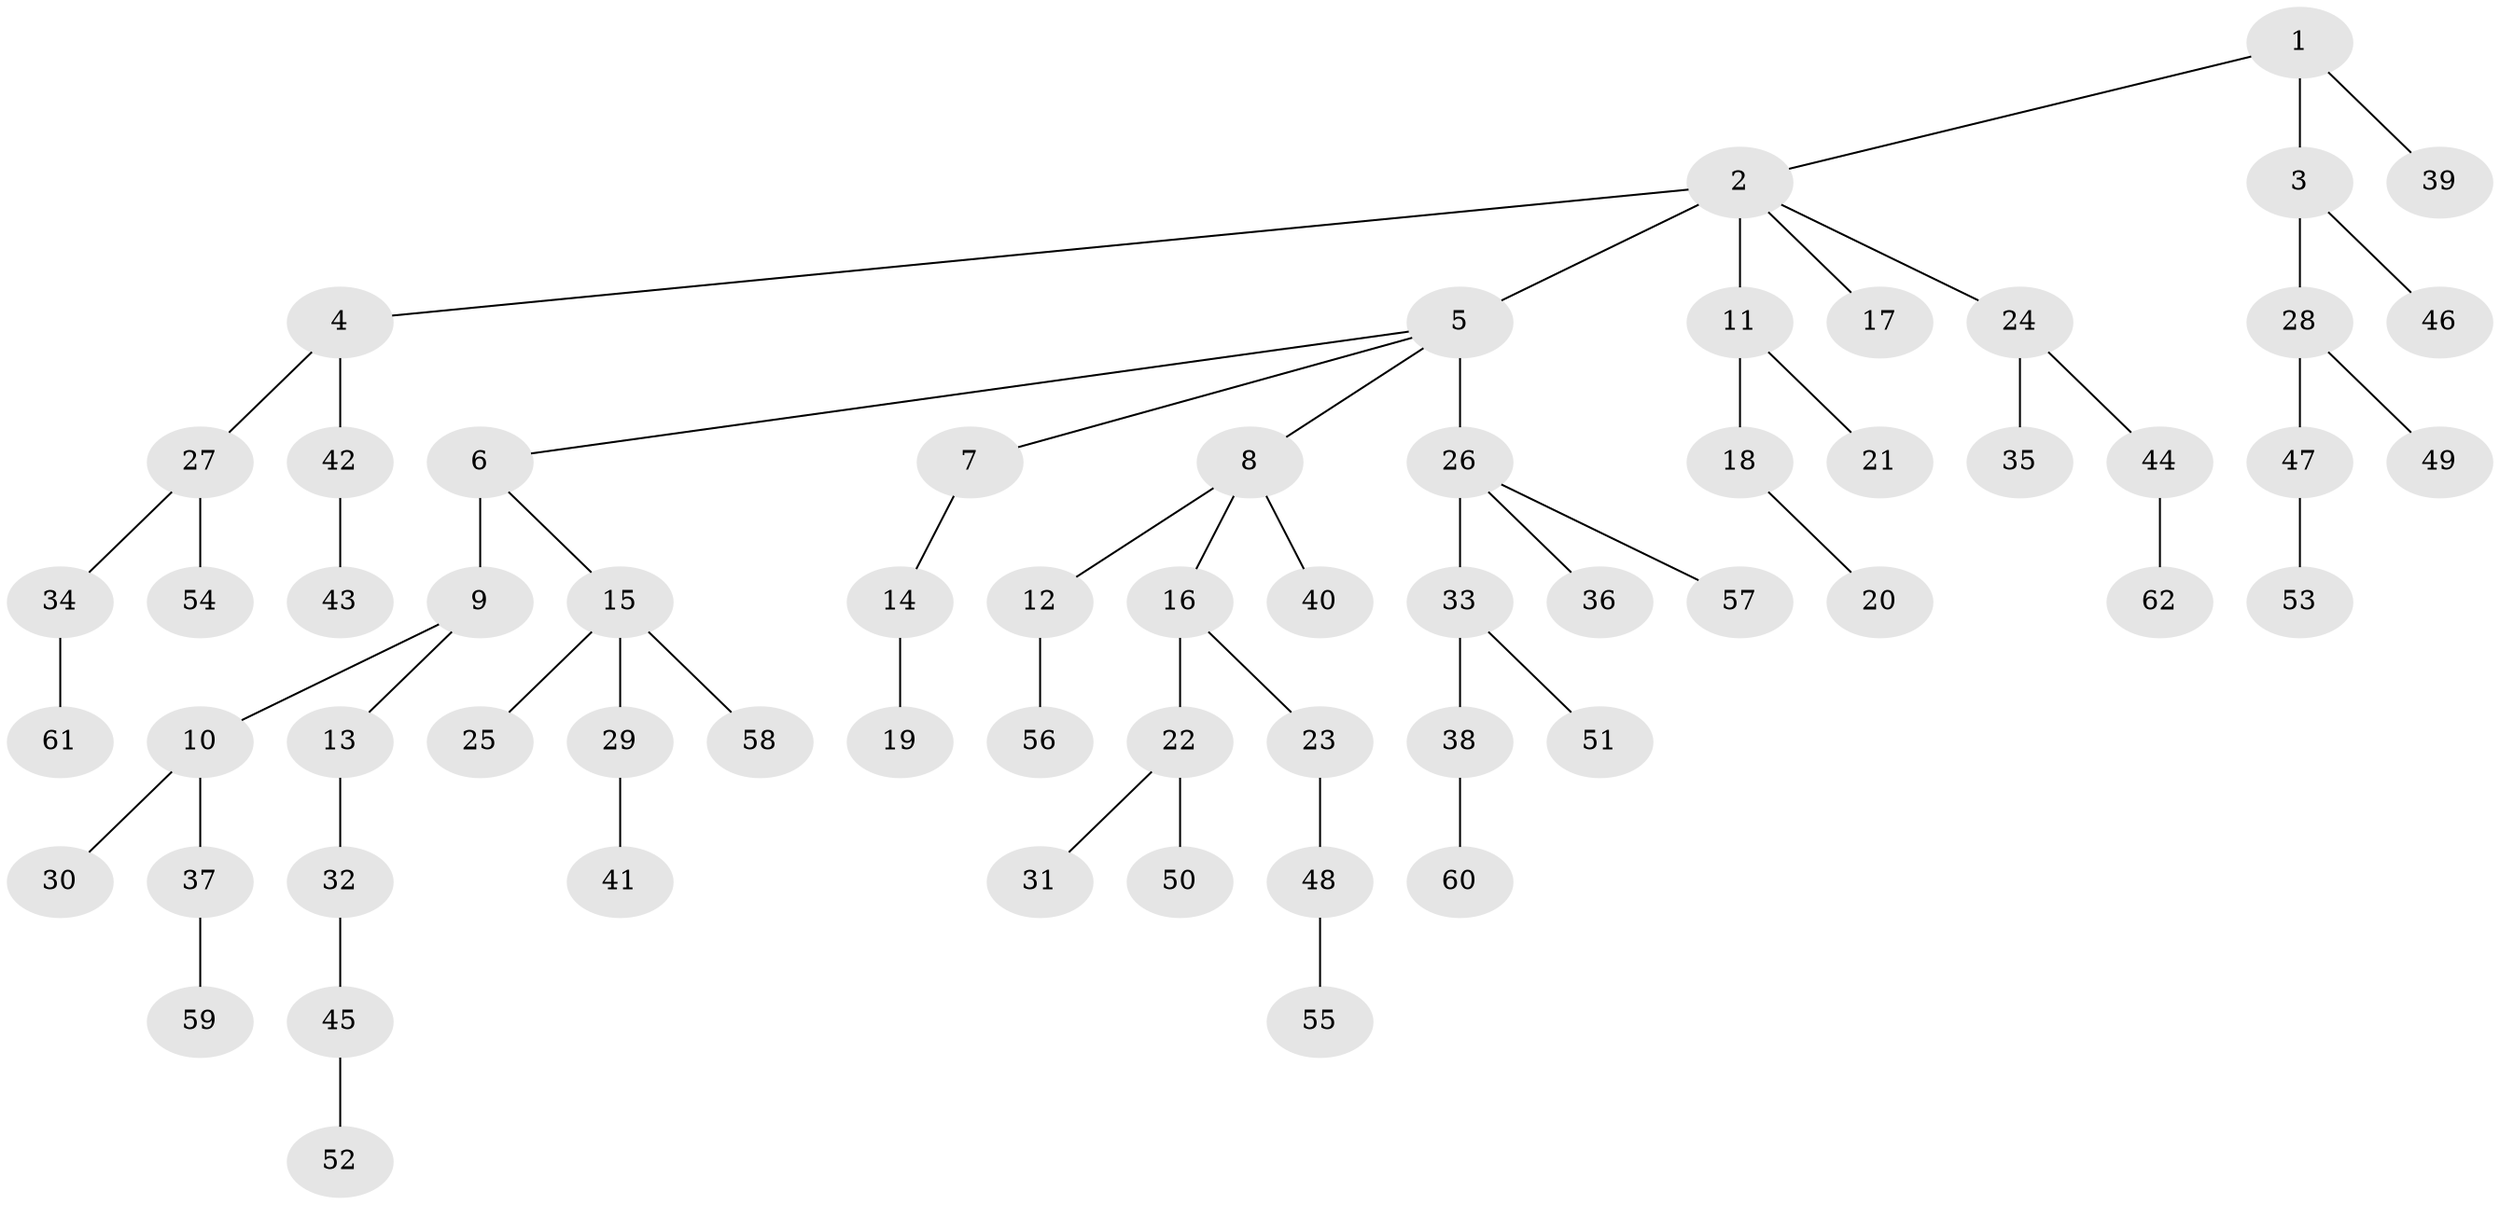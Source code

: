 // original degree distribution, {4: 0.058823529411764705, 6: 0.008403361344537815, 3: 0.18487394957983194, 8: 0.008403361344537815, 7: 0.008403361344537815, 5: 0.01680672268907563, 2: 0.2184873949579832, 1: 0.4957983193277311}
// Generated by graph-tools (version 1.1) at 2025/36/03/09/25 02:36:34]
// undirected, 62 vertices, 61 edges
graph export_dot {
graph [start="1"]
  node [color=gray90,style=filled];
  1;
  2;
  3;
  4;
  5;
  6;
  7;
  8;
  9;
  10;
  11;
  12;
  13;
  14;
  15;
  16;
  17;
  18;
  19;
  20;
  21;
  22;
  23;
  24;
  25;
  26;
  27;
  28;
  29;
  30;
  31;
  32;
  33;
  34;
  35;
  36;
  37;
  38;
  39;
  40;
  41;
  42;
  43;
  44;
  45;
  46;
  47;
  48;
  49;
  50;
  51;
  52;
  53;
  54;
  55;
  56;
  57;
  58;
  59;
  60;
  61;
  62;
  1 -- 2 [weight=1.0];
  1 -- 3 [weight=1.0];
  1 -- 39 [weight=1.0];
  2 -- 4 [weight=1.0];
  2 -- 5 [weight=1.0];
  2 -- 11 [weight=2.0];
  2 -- 17 [weight=1.0];
  2 -- 24 [weight=1.0];
  3 -- 28 [weight=1.0];
  3 -- 46 [weight=1.0];
  4 -- 27 [weight=1.0];
  4 -- 42 [weight=1.0];
  5 -- 6 [weight=1.0];
  5 -- 7 [weight=1.0];
  5 -- 8 [weight=1.0];
  5 -- 26 [weight=3.0];
  6 -- 9 [weight=4.0];
  6 -- 15 [weight=1.0];
  7 -- 14 [weight=1.0];
  8 -- 12 [weight=1.0];
  8 -- 16 [weight=1.0];
  8 -- 40 [weight=1.0];
  9 -- 10 [weight=1.0];
  9 -- 13 [weight=1.0];
  10 -- 30 [weight=1.0];
  10 -- 37 [weight=1.0];
  11 -- 18 [weight=1.0];
  11 -- 21 [weight=1.0];
  12 -- 56 [weight=1.0];
  13 -- 32 [weight=1.0];
  14 -- 19 [weight=2.0];
  15 -- 25 [weight=1.0];
  15 -- 29 [weight=1.0];
  15 -- 58 [weight=1.0];
  16 -- 22 [weight=1.0];
  16 -- 23 [weight=1.0];
  18 -- 20 [weight=2.0];
  22 -- 31 [weight=1.0];
  22 -- 50 [weight=2.0];
  23 -- 48 [weight=2.0];
  24 -- 35 [weight=1.0];
  24 -- 44 [weight=1.0];
  26 -- 33 [weight=1.0];
  26 -- 36 [weight=1.0];
  26 -- 57 [weight=1.0];
  27 -- 34 [weight=1.0];
  27 -- 54 [weight=1.0];
  28 -- 47 [weight=1.0];
  28 -- 49 [weight=1.0];
  29 -- 41 [weight=2.0];
  32 -- 45 [weight=1.0];
  33 -- 38 [weight=1.0];
  33 -- 51 [weight=1.0];
  34 -- 61 [weight=1.0];
  37 -- 59 [weight=1.0];
  38 -- 60 [weight=1.0];
  42 -- 43 [weight=1.0];
  44 -- 62 [weight=1.0];
  45 -- 52 [weight=1.0];
  47 -- 53 [weight=1.0];
  48 -- 55 [weight=1.0];
}
